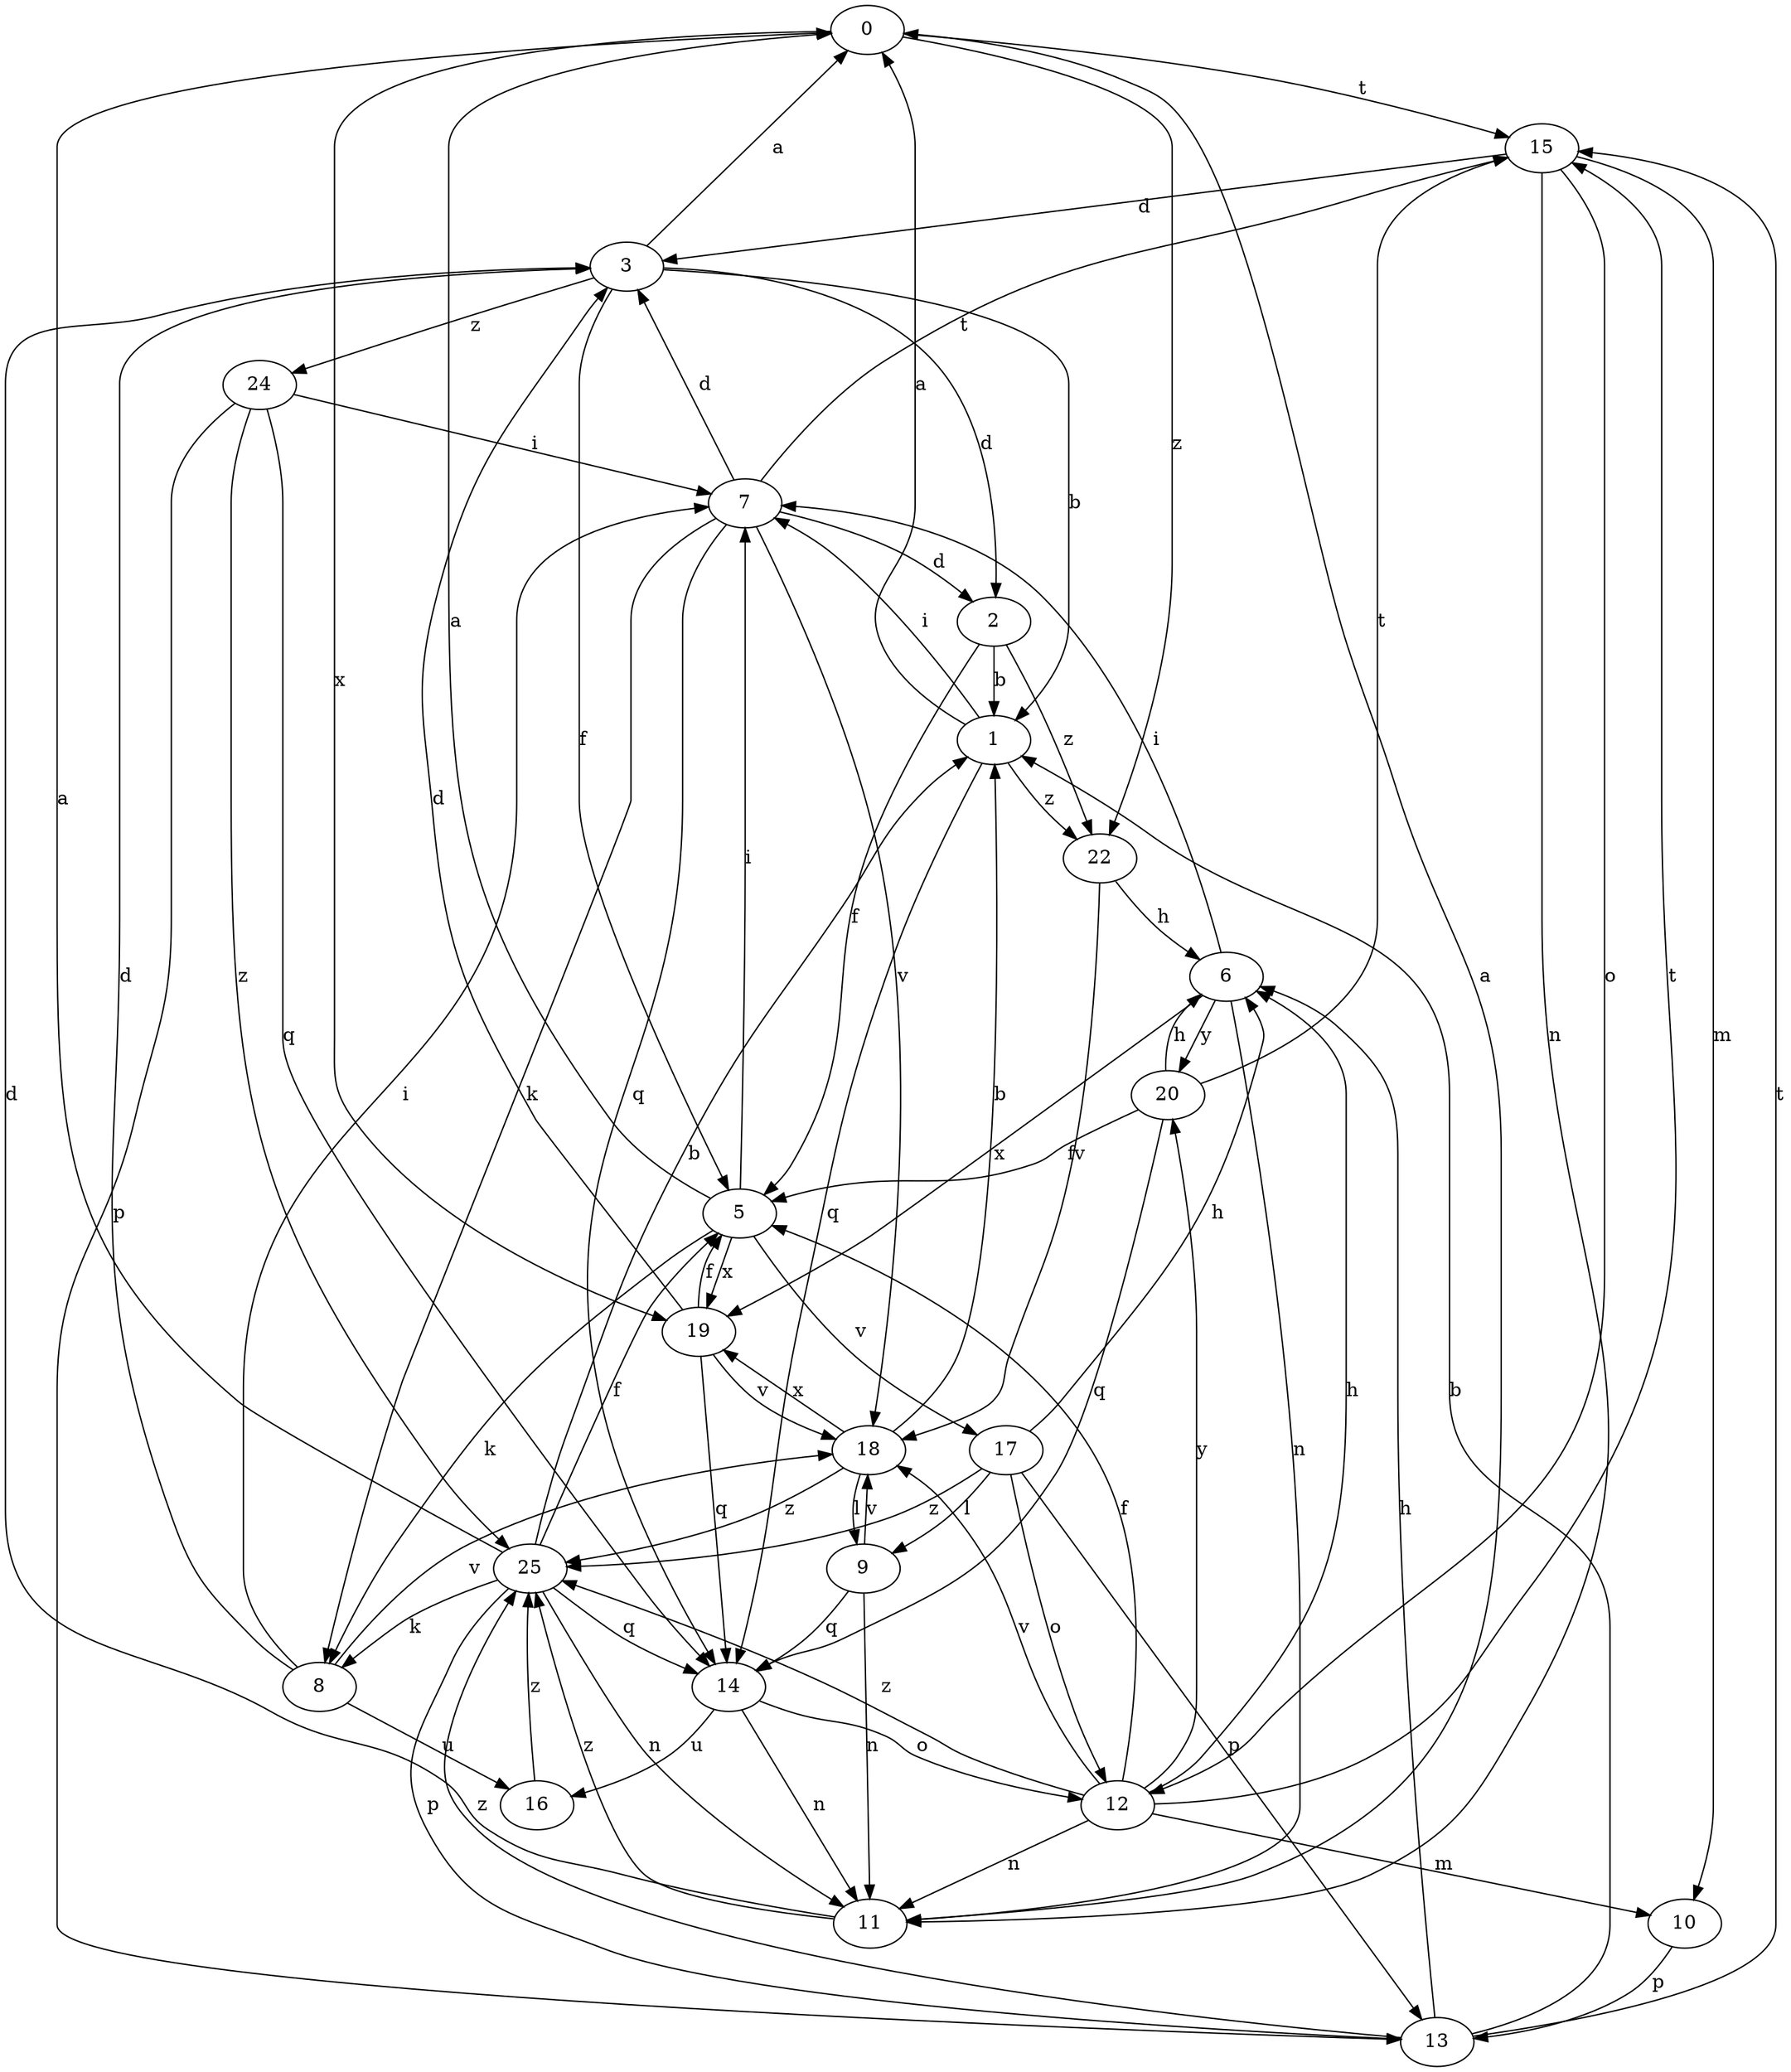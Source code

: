 strict digraph  {
0;
1;
2;
3;
5;
6;
7;
8;
9;
10;
11;
12;
13;
14;
15;
16;
17;
18;
19;
20;
22;
24;
25;
0 -> 15  [label=t];
0 -> 19  [label=x];
0 -> 22  [label=z];
1 -> 0  [label=a];
1 -> 7  [label=i];
1 -> 14  [label=q];
1 -> 22  [label=z];
2 -> 1  [label=b];
2 -> 5  [label=f];
2 -> 22  [label=z];
3 -> 0  [label=a];
3 -> 1  [label=b];
3 -> 2  [label=d];
3 -> 5  [label=f];
3 -> 24  [label=z];
5 -> 0  [label=a];
5 -> 7  [label=i];
5 -> 8  [label=k];
5 -> 17  [label=v];
5 -> 19  [label=x];
6 -> 7  [label=i];
6 -> 11  [label=n];
6 -> 19  [label=x];
6 -> 20  [label=y];
7 -> 2  [label=d];
7 -> 3  [label=d];
7 -> 8  [label=k];
7 -> 14  [label=q];
7 -> 15  [label=t];
7 -> 18  [label=v];
8 -> 3  [label=d];
8 -> 7  [label=i];
8 -> 16  [label=u];
8 -> 18  [label=v];
9 -> 11  [label=n];
9 -> 14  [label=q];
9 -> 18  [label=v];
10 -> 13  [label=p];
11 -> 0  [label=a];
11 -> 3  [label=d];
11 -> 25  [label=z];
12 -> 5  [label=f];
12 -> 6  [label=h];
12 -> 10  [label=m];
12 -> 11  [label=n];
12 -> 15  [label=t];
12 -> 18  [label=v];
12 -> 20  [label=y];
12 -> 25  [label=z];
13 -> 1  [label=b];
13 -> 6  [label=h];
13 -> 15  [label=t];
13 -> 25  [label=z];
14 -> 11  [label=n];
14 -> 12  [label=o];
14 -> 16  [label=u];
15 -> 3  [label=d];
15 -> 10  [label=m];
15 -> 11  [label=n];
15 -> 12  [label=o];
16 -> 25  [label=z];
17 -> 6  [label=h];
17 -> 9  [label=l];
17 -> 12  [label=o];
17 -> 13  [label=p];
17 -> 25  [label=z];
18 -> 1  [label=b];
18 -> 9  [label=l];
18 -> 19  [label=x];
18 -> 25  [label=z];
19 -> 3  [label=d];
19 -> 5  [label=f];
19 -> 14  [label=q];
19 -> 18  [label=v];
20 -> 5  [label=f];
20 -> 6  [label=h];
20 -> 14  [label=q];
20 -> 15  [label=t];
22 -> 6  [label=h];
22 -> 18  [label=v];
24 -> 7  [label=i];
24 -> 13  [label=p];
24 -> 14  [label=q];
24 -> 25  [label=z];
25 -> 0  [label=a];
25 -> 1  [label=b];
25 -> 5  [label=f];
25 -> 8  [label=k];
25 -> 11  [label=n];
25 -> 13  [label=p];
25 -> 14  [label=q];
}
